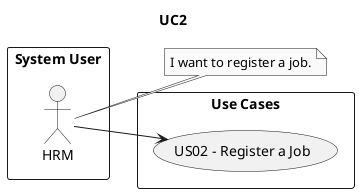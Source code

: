 @startuml
skinparam monochrome true
skinparam packageStyle rectangle
skinparam shadowing false

title UC2

left to right direction

rectangle "System User" as actors {
    actor HRM
}

note right of HRM
    I want to register a job.
end note

rectangle "Use Cases" as usecases{
    usecase "US02 - Register a Job" as US02
    HRM --> US02
}

@enduml

